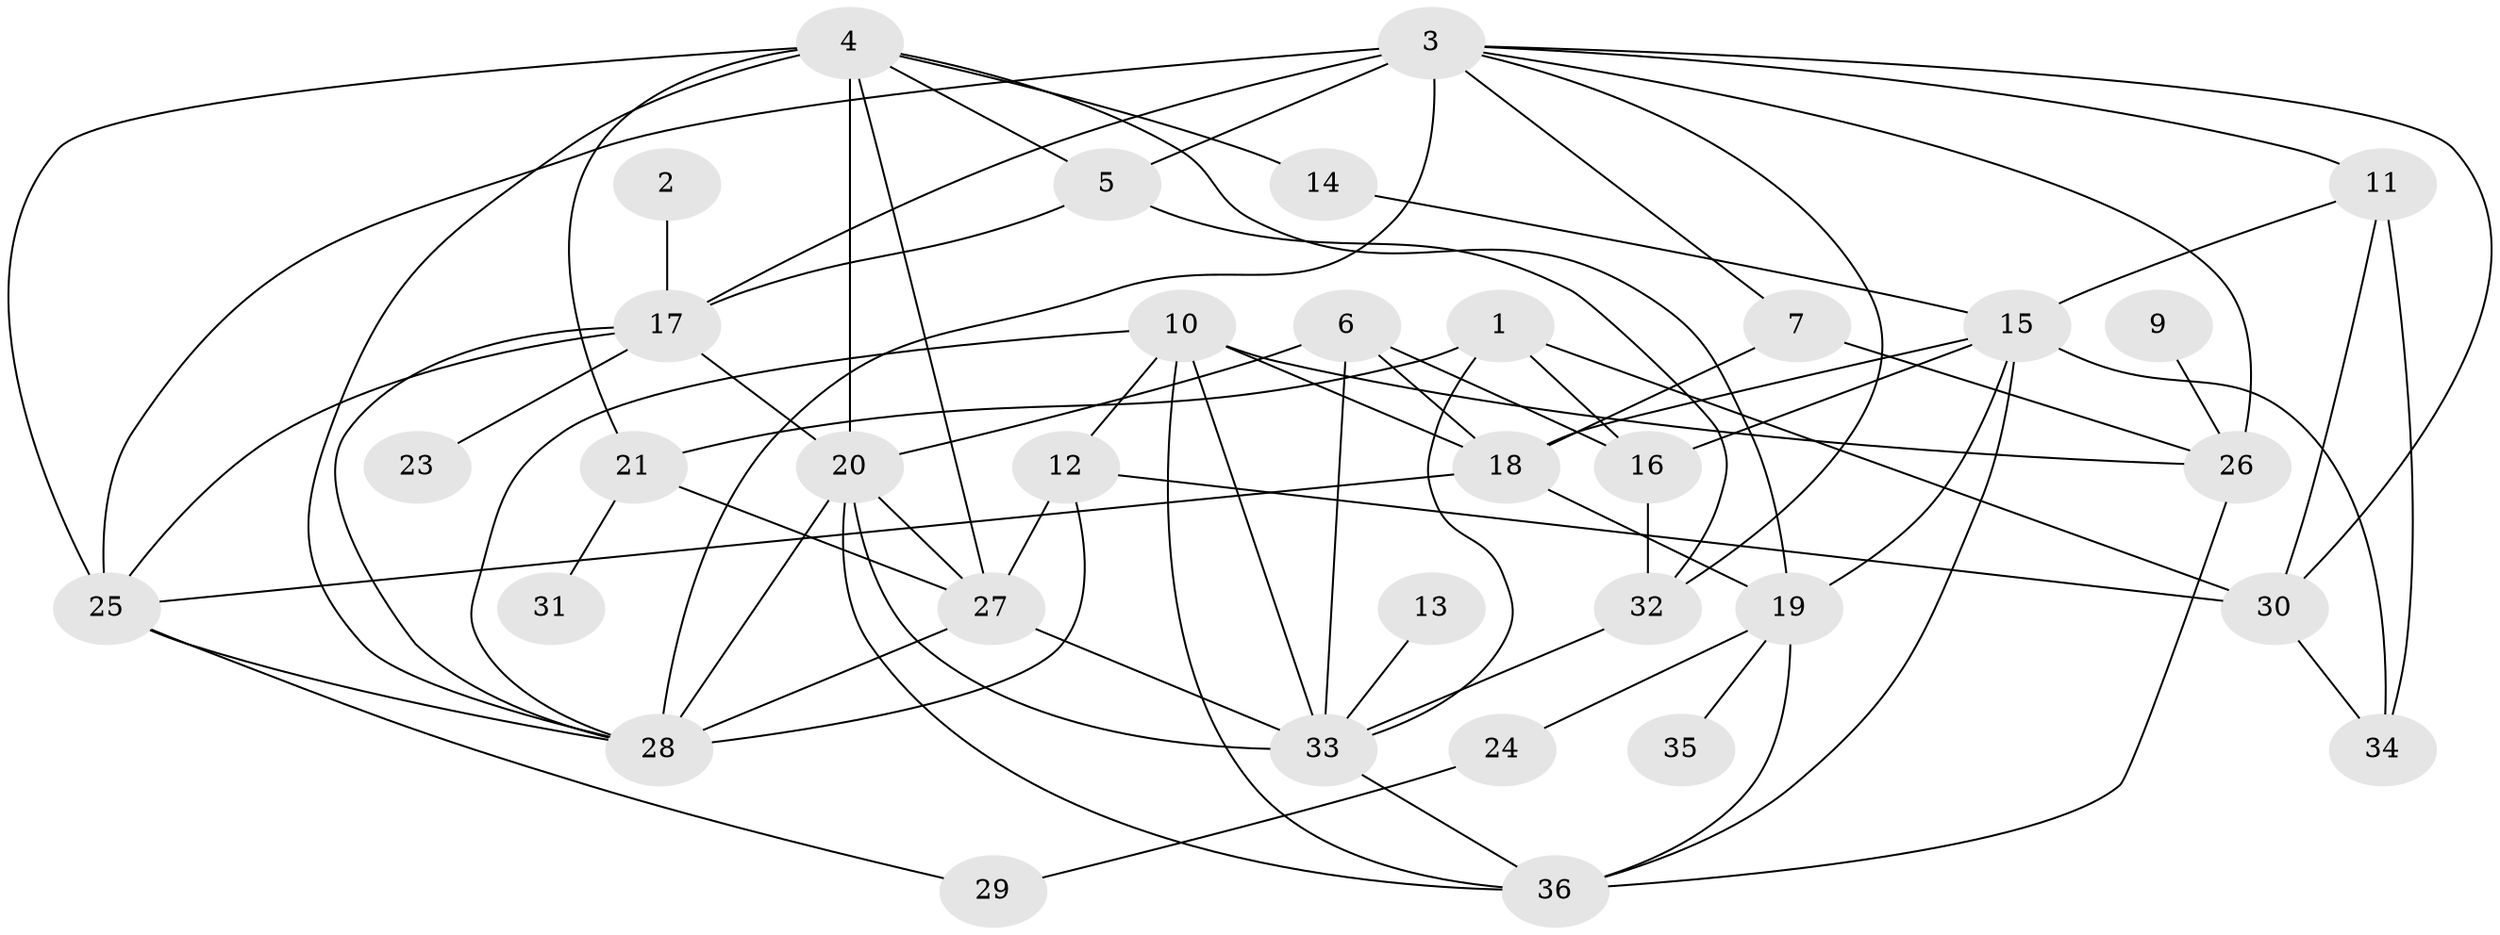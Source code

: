 // original degree distribution, {3: 0.23943661971830985, 4: 0.23943661971830985, 2: 0.16901408450704225, 6: 0.07042253521126761, 5: 0.09859154929577464, 8: 0.014084507042253521, 1: 0.11267605633802817, 7: 0.028169014084507043, 0: 0.028169014084507043}
// Generated by graph-tools (version 1.1) at 2025/00/03/09/25 03:00:45]
// undirected, 34 vertices, 75 edges
graph export_dot {
graph [start="1"]
  node [color=gray90,style=filled];
  1;
  2;
  3;
  4;
  5;
  6;
  7;
  9;
  10;
  11;
  12;
  13;
  14;
  15;
  16;
  17;
  18;
  19;
  20;
  21;
  23;
  24;
  25;
  26;
  27;
  28;
  29;
  30;
  31;
  32;
  33;
  34;
  35;
  36;
  1 -- 16 [weight=1.0];
  1 -- 21 [weight=1.0];
  1 -- 30 [weight=1.0];
  1 -- 33 [weight=1.0];
  2 -- 17 [weight=1.0];
  3 -- 5 [weight=1.0];
  3 -- 7 [weight=1.0];
  3 -- 11 [weight=1.0];
  3 -- 17 [weight=1.0];
  3 -- 25 [weight=1.0];
  3 -- 26 [weight=1.0];
  3 -- 28 [weight=3.0];
  3 -- 30 [weight=1.0];
  3 -- 32 [weight=1.0];
  4 -- 5 [weight=1.0];
  4 -- 14 [weight=1.0];
  4 -- 19 [weight=1.0];
  4 -- 20 [weight=2.0];
  4 -- 21 [weight=2.0];
  4 -- 25 [weight=1.0];
  4 -- 27 [weight=1.0];
  4 -- 28 [weight=1.0];
  5 -- 17 [weight=1.0];
  5 -- 32 [weight=1.0];
  6 -- 16 [weight=1.0];
  6 -- 18 [weight=1.0];
  6 -- 20 [weight=1.0];
  6 -- 33 [weight=1.0];
  7 -- 18 [weight=1.0];
  7 -- 26 [weight=1.0];
  9 -- 26 [weight=1.0];
  10 -- 12 [weight=1.0];
  10 -- 18 [weight=1.0];
  10 -- 26 [weight=1.0];
  10 -- 28 [weight=1.0];
  10 -- 33 [weight=1.0];
  10 -- 36 [weight=1.0];
  11 -- 15 [weight=1.0];
  11 -- 30 [weight=1.0];
  11 -- 34 [weight=1.0];
  12 -- 27 [weight=2.0];
  12 -- 28 [weight=2.0];
  12 -- 30 [weight=1.0];
  13 -- 33 [weight=1.0];
  14 -- 15 [weight=1.0];
  15 -- 16 [weight=1.0];
  15 -- 18 [weight=1.0];
  15 -- 19 [weight=1.0];
  15 -- 34 [weight=1.0];
  15 -- 36 [weight=1.0];
  16 -- 32 [weight=1.0];
  17 -- 20 [weight=1.0];
  17 -- 23 [weight=1.0];
  17 -- 25 [weight=2.0];
  17 -- 28 [weight=1.0];
  18 -- 19 [weight=1.0];
  18 -- 25 [weight=1.0];
  19 -- 24 [weight=1.0];
  19 -- 35 [weight=1.0];
  19 -- 36 [weight=1.0];
  20 -- 27 [weight=1.0];
  20 -- 28 [weight=1.0];
  20 -- 33 [weight=2.0];
  20 -- 36 [weight=1.0];
  21 -- 27 [weight=1.0];
  21 -- 31 [weight=1.0];
  24 -- 29 [weight=1.0];
  25 -- 28 [weight=1.0];
  25 -- 29 [weight=1.0];
  26 -- 36 [weight=1.0];
  27 -- 28 [weight=1.0];
  27 -- 33 [weight=1.0];
  30 -- 34 [weight=1.0];
  32 -- 33 [weight=1.0];
  33 -- 36 [weight=1.0];
}
